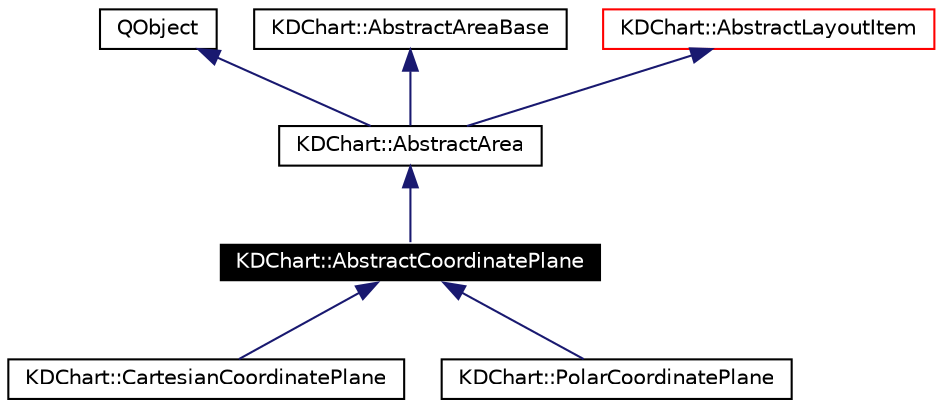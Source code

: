digraph G
{
  edge [fontname="Helvetica",fontsize=10,labelfontname="Helvetica",labelfontsize=10];
  node [fontname="Helvetica",fontsize=10,shape=record];
  Node156 [label="KDChart::AbstractCoordinatePlane",height=0.2,width=0.4,color="white", fillcolor="black", style="filled" fontcolor="white"];
  Node157 -> Node156 [dir=back,color="midnightblue",fontsize=10,style="solid",fontname="Helvetica"];
  Node157 [label="KDChart::AbstractArea",height=0.2,width=0.4,color="black",URL="$class_k_d_chart_1_1_abstract_area.html"];
  Node158 -> Node157 [dir=back,color="midnightblue",fontsize=10,style="solid",fontname="Helvetica"];
  Node158 [label="QObject",height=0.2,width=0.4,color="black",URL="$class_q_object.html"];
  Node159 -> Node157 [dir=back,color="midnightblue",fontsize=10,style="solid",fontname="Helvetica"];
  Node159 [label="KDChart::AbstractAreaBase",height=0.2,width=0.4,color="black",URL="$class_k_d_chart_1_1_abstract_area_base.html"];
  Node160 -> Node157 [dir=back,color="midnightblue",fontsize=10,style="solid",fontname="Helvetica"];
  Node160 [label="KDChart::AbstractLayoutItem",height=0.2,width=0.4,color="red",URL="$class_k_d_chart_1_1_abstract_layout_item.html"];
  Node156 -> Node162 [dir=back,color="midnightblue",fontsize=10,style="solid",fontname="Helvetica"];
  Node162 [label="KDChart::CartesianCoordinatePlane",height=0.2,width=0.4,color="black",URL="$class_k_d_chart_1_1_cartesian_coordinate_plane.html"];
  Node156 -> Node163 [dir=back,color="midnightblue",fontsize=10,style="solid",fontname="Helvetica"];
  Node163 [label="KDChart::PolarCoordinatePlane",height=0.2,width=0.4,color="black",URL="$class_k_d_chart_1_1_polar_coordinate_plane.html"];
}
